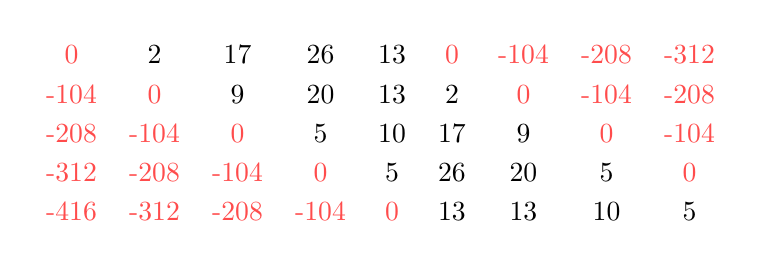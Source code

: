 \begin{tikzpicture}

\definecolor{c}{rgb}{1,0.3,0.3}
\matrix[matrix of nodes, column sep=5pt, row sep=1pt] (m) {
  \textcolor{c}{0} & 2 & 17 & 26 & 13 & \textcolor{c}{0} & \textcolor{c}{-104} & \textcolor{c}{-208} & \textcolor{c}{-312} \\
  \textcolor{c}{-104} & \textcolor{c}{0} & 9 & 20 & 13 & 2 & \textcolor{c}{0} & \textcolor{c}{-104} & \textcolor{c}{-208} \\
  \textcolor{c}{-208} & \textcolor{c}{-104} & \textcolor{c}{0} & 5 & 10 & 17 & 9 & \textcolor{c}{0} & \textcolor{c}{-104} \\
  \textcolor{c}{-312} & \textcolor{c}{-208} & \textcolor{c}{-104} & \textcolor{c}{0} & 5 & 26 & 20 & 5 & \textcolor{c}{0} \\
  \textcolor{c}{-416} & \textcolor{c}{-312} & \textcolor{c}{-208} & \textcolor{c}{-104} & \textcolor{c}{0} & 13 & 13 & 10 & 5 \\
};
\end{tikzpicture}
